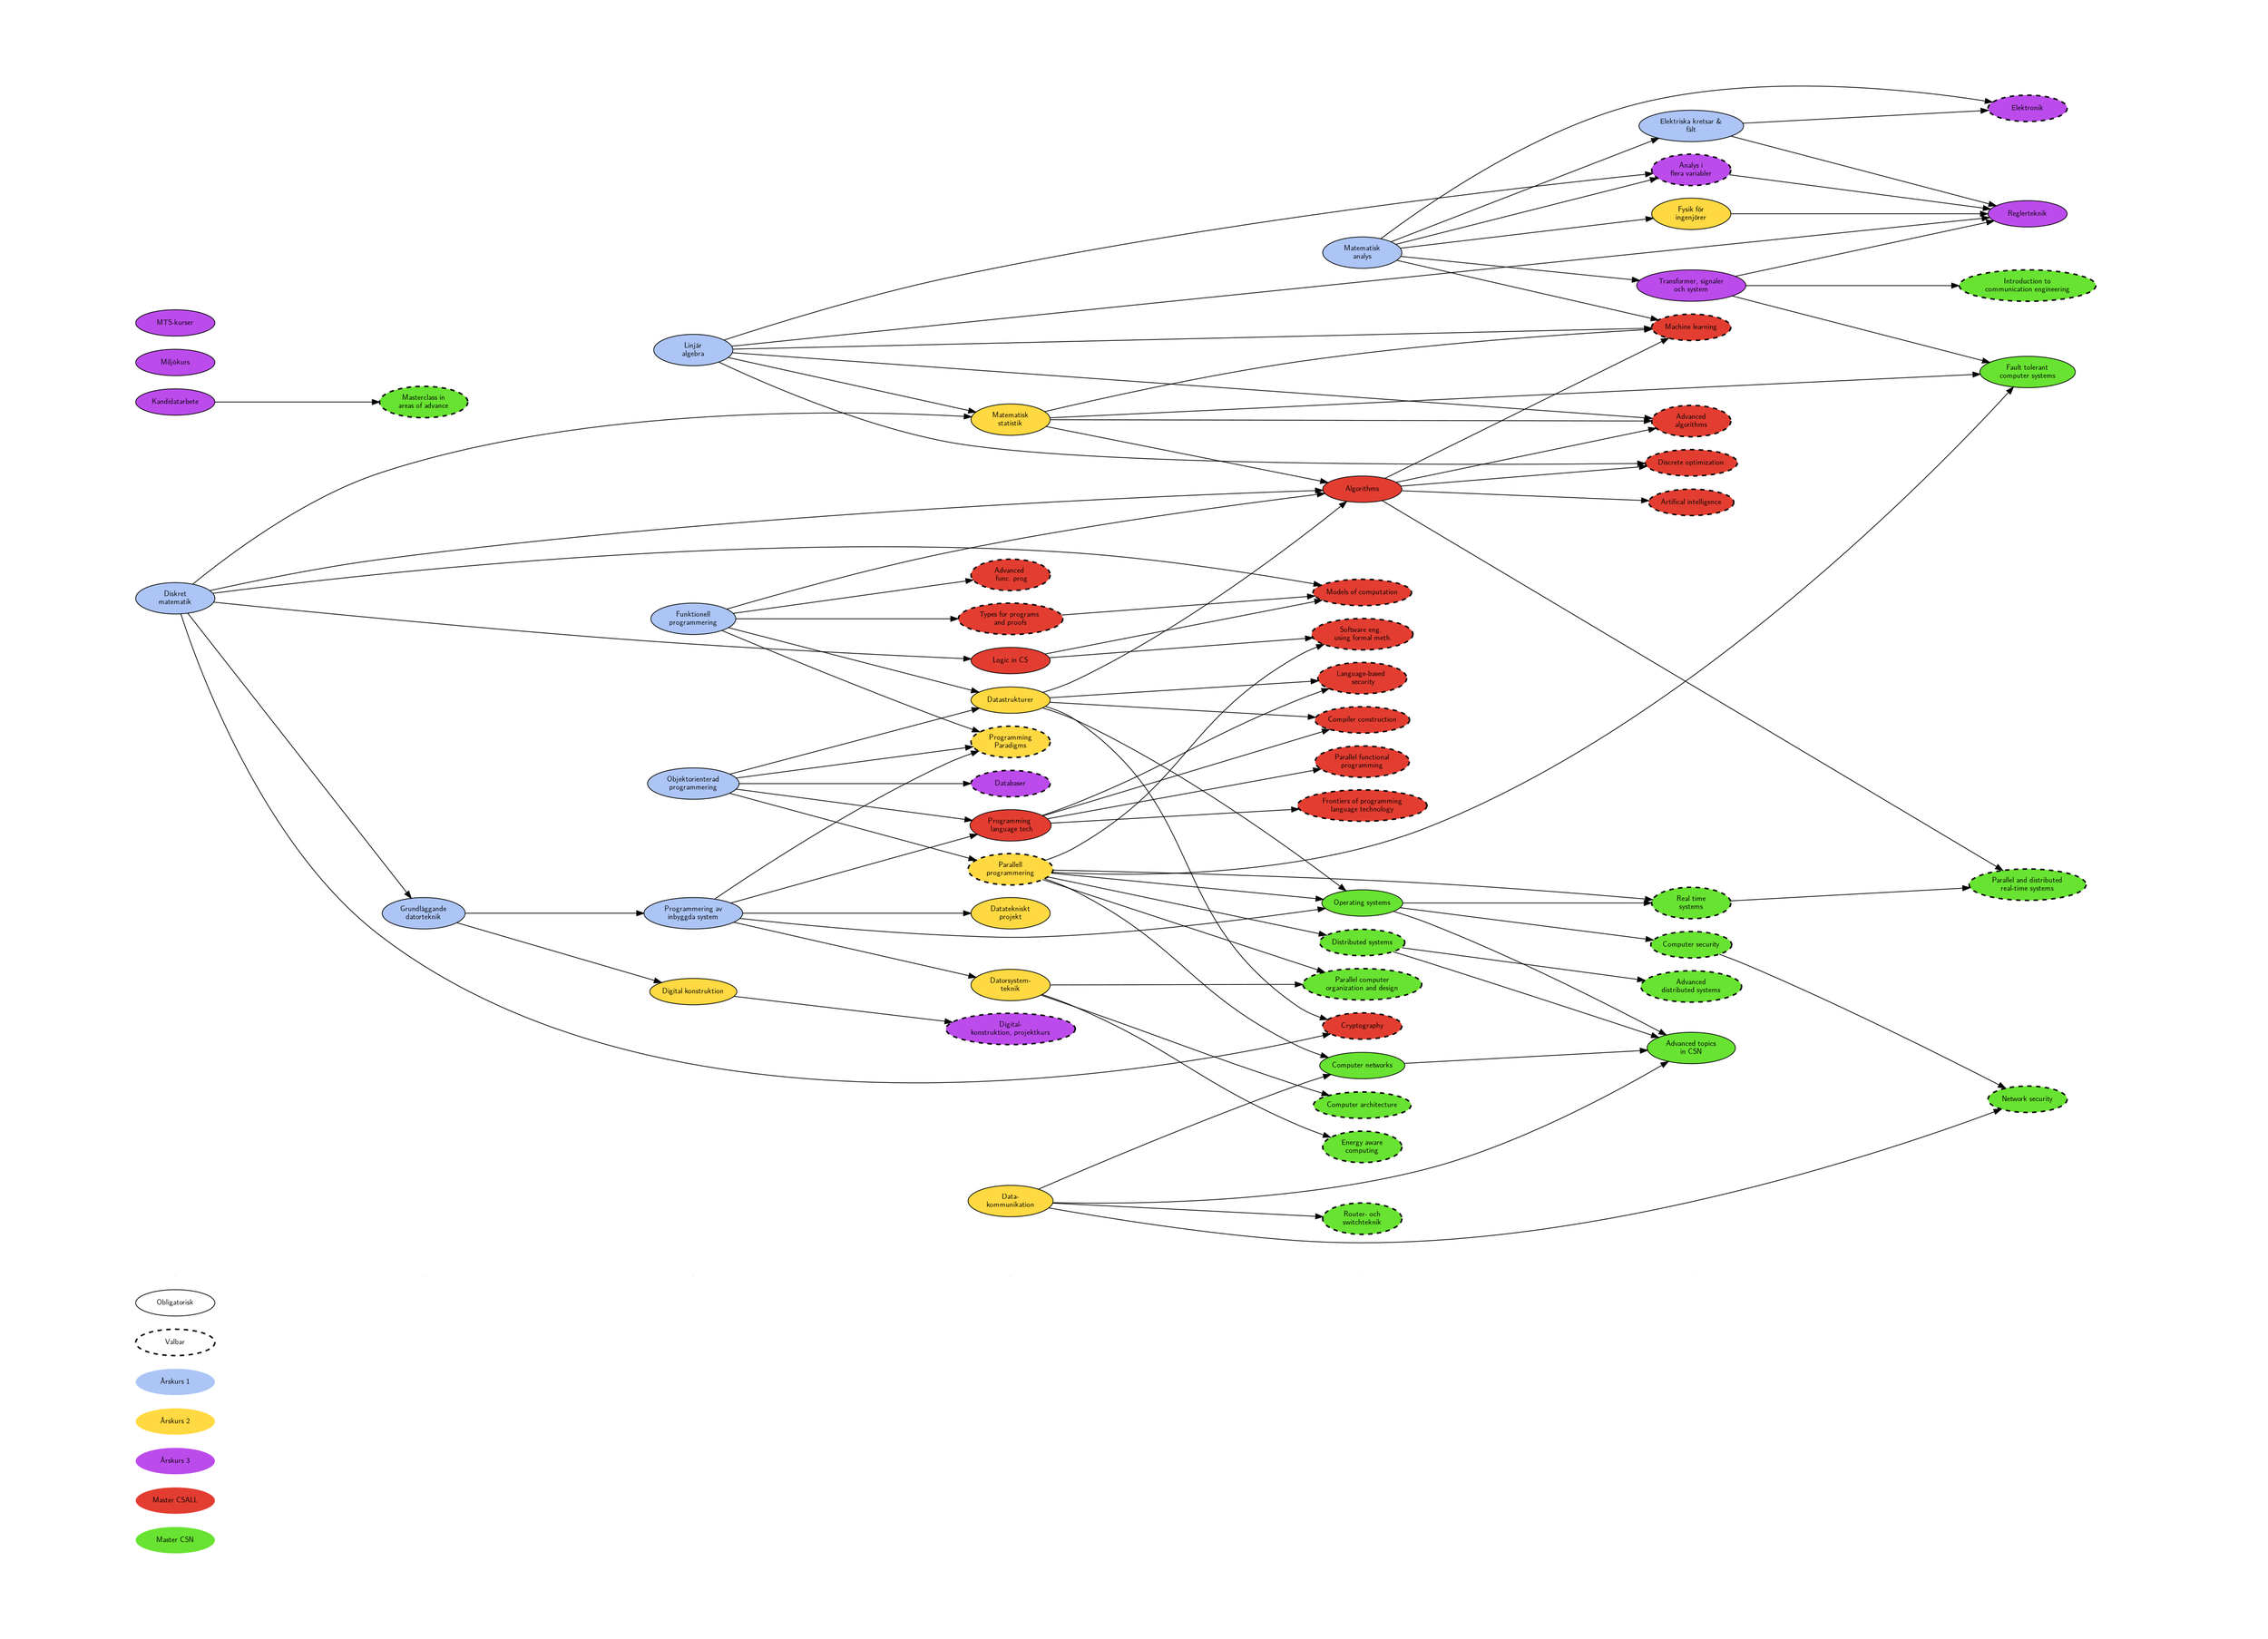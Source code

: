 digraph {
	//nodesep=1
	size="25.5, 17.75"
	ratio=fill
	graph[margin="1,1"]
	//ranksep = 0.01
	rankdir = LR

	//nodesep=0.1
	//fixedsize=true
	//K=10
	splines=true
	overlap=prism
	//arrowsize=10.0
	node [fontname="Latin Modern Sans", fontsize=10, width=1.5]
	fontname="Latin Modern Sans"

	node [style="solid,filled"]

	subgraph Legend {
		node [pin=true]
		label = "Teckenförklaring"
		style=tapered;
		penwidth=0;
		color=lightgrey;
		DM2 [fillcolor = "#68E331", label="Master CSN", penwidth=0, pos="1,2!", pin=true]
		DM1 [fillcolor = "#E33D31", label="Master CSALL", penwidth=0]
		D3 [fillcolor = "#BC4BEC", label="Årskurs 3", penwidth=0]
		D2 [fillcolor = "#FFD942", label="Årskurs 2", penwidth=0]
		D1 [fillcolor = "#ACC5F6", label="Årskurs 1", penwidth=0]

		Valbar [style="dashed", penwidth=2]
		Obligatorisk [style="solid"]
	}

	subgraph Fulhack {
		node[shape=none, width=0, height=0, label=""];
		edge[dir=none, style=invis];
		L1 -> L2 -> L3 -> L4 -> L5 -> L6
	}

	subgraph TKDAT1 {
		label = "TKDAT-1"
		node [fillcolor="#ACC5F6"]
		haskell [label = "Funktionell\nprogrammering"]
		diskmat [label = "Diskret\nmatematik"]
		linalg [label = "Linjär\nalgebra"]
		digodat [label = "Grundläggande\ndatorteknik"]
		analys [label = "Matematisk\nanalys"]
		mop [label = "Programmering av\ninbyggda system"]
		el [label = "Elektriska kretsar &\nfält"]
		oop [label = "Objektorienterad\nprogrammering"]
	}

	diskmat -> digodat
	digodat -> mop
	analys -> el

	subgraph TKDAT2 {
		label = "TKDAT-2"
		//rank = same
		node [fillcolor="#FFD942"]
		matstat [label = "Matematisk\nstatistik"]
		oop [label = "Objektorienterad\nprogrammering"]
		fysik [label = "Fysik för\ningenjörer"]
		dstrukt [label = "Datastrukturer"]
		syntes [label = "Digital konstruktion"]
		dtekproj [label = "Datatekniskt\nprojekt"]
		subgraph {
			node [style="dashed, filled", penwidth=2]
			pp [label = "Programming\nParadigms"]
			concurrent [label = "Parallell\nprogrammering"]
		}
		dst [ label = "Datorsystem-\nteknik"]
		datakom [label = "Data-\nkommunikation"]
	}
	mop -> dtekproj
	haskell -> pp
	haskell -> dstrukt
	oop -> dstrukt
	oop -> concurrent
	oop -> pp
	mop -> pp
	digodat -> syntes
	mop -> dst
	analys -> fysik
	linalg -> matstat
	diskmat -> matstat

	subgraph TKDAT3 {
		label = "TKDAT-3"
		//rank = same
		node [fillcolor = "#BC4BEC"]
		tss [label = "Transformer, signaler\noch system"]
		regler [label = "Reglerteknik"]
        	kandidat [label="Kandidatarbete"]
		barsaft [label = "Miljökurs"]
        	mts [label = "MTS-kurser"]
        	subgraph {
	    node [style="dashed, filled", penwidth=2]
            elektronik [label="Elektronik"]
            databas [label="Databaser"]
	    flervar [label = "Analys i\nflera variabler"]
	    digkonstr [label = "Digital-\nkonstruktion, projektkurs"]
        	
        }
	}
    analys -> elektronik
    el -> elektronik
	tss -> regler
	analys -> tss
	//analys -> regler //uppenbart
	fysik -> regler
	el -> regler
	linalg -> regler
	oop -> databas
	subgraph CSALL {
		label = "CSALL"
		node [fillcolor="#E33D31"]
		prolang [label = "Programming \n language tech"]
		algoritmer [label ="Algorithms"]
		logik [label = "Logic in CS"]

		// Valbara
		subgraph {
			node [style="dashed, filled", penwidth=2]
    		frontProgramming [label="Frontiers of programming\nlanguage technology"]
	    	compilerConst [label="Compiler construction"]
	    	paraFunc [label="Parallel functional\nprogramming"]
	    	advAlg [label = "Advanced\nalgorithms"]
	    	advFunc [label = "Advanced \n func. prog"]
	    	ml [label = "Machine learning"]
	    	softEng [label ="Software eng. \n using formal meth."]
	    	discopt [label = "Discrete optimization"]
	    	ai [label ="Artifical intelligence"]
	    	models [label ="Models of computation"]
	    	langsecurity [label ="Language-based \n security"]
	    	types [label = "Types for programs \n and proofs "]
	    	crypto [label = "Cryptography"]
        }
	}
  oop -> prolang
  mop -> prolang
    prolang -> paraFunc
	diskmat -> models
	logik -> models
	diskmat -> crypto
    dstrukt -> crypto
	haskell -> types
	types -> models
	algoritmer -> discopt
	linalg -> discopt
	concurrent -> softEng
	logik -> softEng
	diskmat -> logik [minlen = 3]
	matstat -> advAlg
	linalg -> advAlg
	algoritmer -> advAlg
	algoritmer -> ml
	analys -> ml [weight=10]
	matstat -> ml
	linalg -> ml
	haskell -> advFunc
	//dstrukt -> ml //"uppenbar"
	algoritmer -> ai
	dstrukt -> compilerConst
    prolang -> langsecurity
    dstrukt -> langsecurity
    prolang -> compilerConst
    prolang -> frontProgramming

	subgraph CSN {
		node [fillcolor="#68E331"]
        computerNetworks [label="Computer networks"]
		oS [label="Operating systems"]
		ftcs [label="Fault tolerant\ncomputer systems"]
		advTopicsCSN [label="Advanced topics\nin CSN"]

		// Valbara
		subgraph {
			node [style="dashed, filled", penwidth=2]
            advDistSys [label="Advanced\ndistributed systems"]
		    networkSecurity [label="Network security"]
    		computerSecurity [label="Computer security"]
	    	rts [label="Real time\nsystems"]
	    	parallelOrganization [label="Parallel computer\norganization and design"]
	    	parallelRTS [label="Parallel and distributed\nreal-time systems"]
	    	distSys [label="Distributed systems"]
            energyComp [label="Energy aware\ncomputing"]
            routerSwitch [label="Router- och\nswitchteknik"]
            commEng [label="Introduction to\ncommunication engineering"]
            compArch [label="Computer architecture"]
            mInAdv [label="Masterclass in\nareas of advance"]
		}
	}
    kandidat -> mInAdv
    dst -> compArch
    tss -> commEng
    datakom -> routerSwitch
    dst -> energyComp
    matstat -> ftcs
    tss -> ftcs
    concurrent -> ftcs
    concurrent -> distSys
    distSys -> advTopicsCSN
	distSys -> advDistSys
	datakom -> networkSecurity
	datakom -> computerNetworks
    datakom -> advTopicsCSN
	concurrent -> computerNetworks
	computerNetworks -> advTopicsCSN
    dstrukt -> oS
	mop -> oS
    concurrent -> oS
    oS -> computerSecurity
    oS -> advTopicsCSN
    oS -> rts
    concurrent -> rts
    rts -> parallelRTS
    algoritmer -> parallelRTS
    computerSecurity -> networkSecurity
    concurrent -> parallelOrganization
    dst -> parallelOrganization


	syntes -> digkonstr
	linalg -> flervar
	analys -> flervar
	flervar -> regler
	dstrukt -> algoritmer
	haskell -> algoritmer
	diskmat -> algoritmer
	matstat -> algoritmer

	//lolnode [label="", image="sndlogo.svg"]


}
